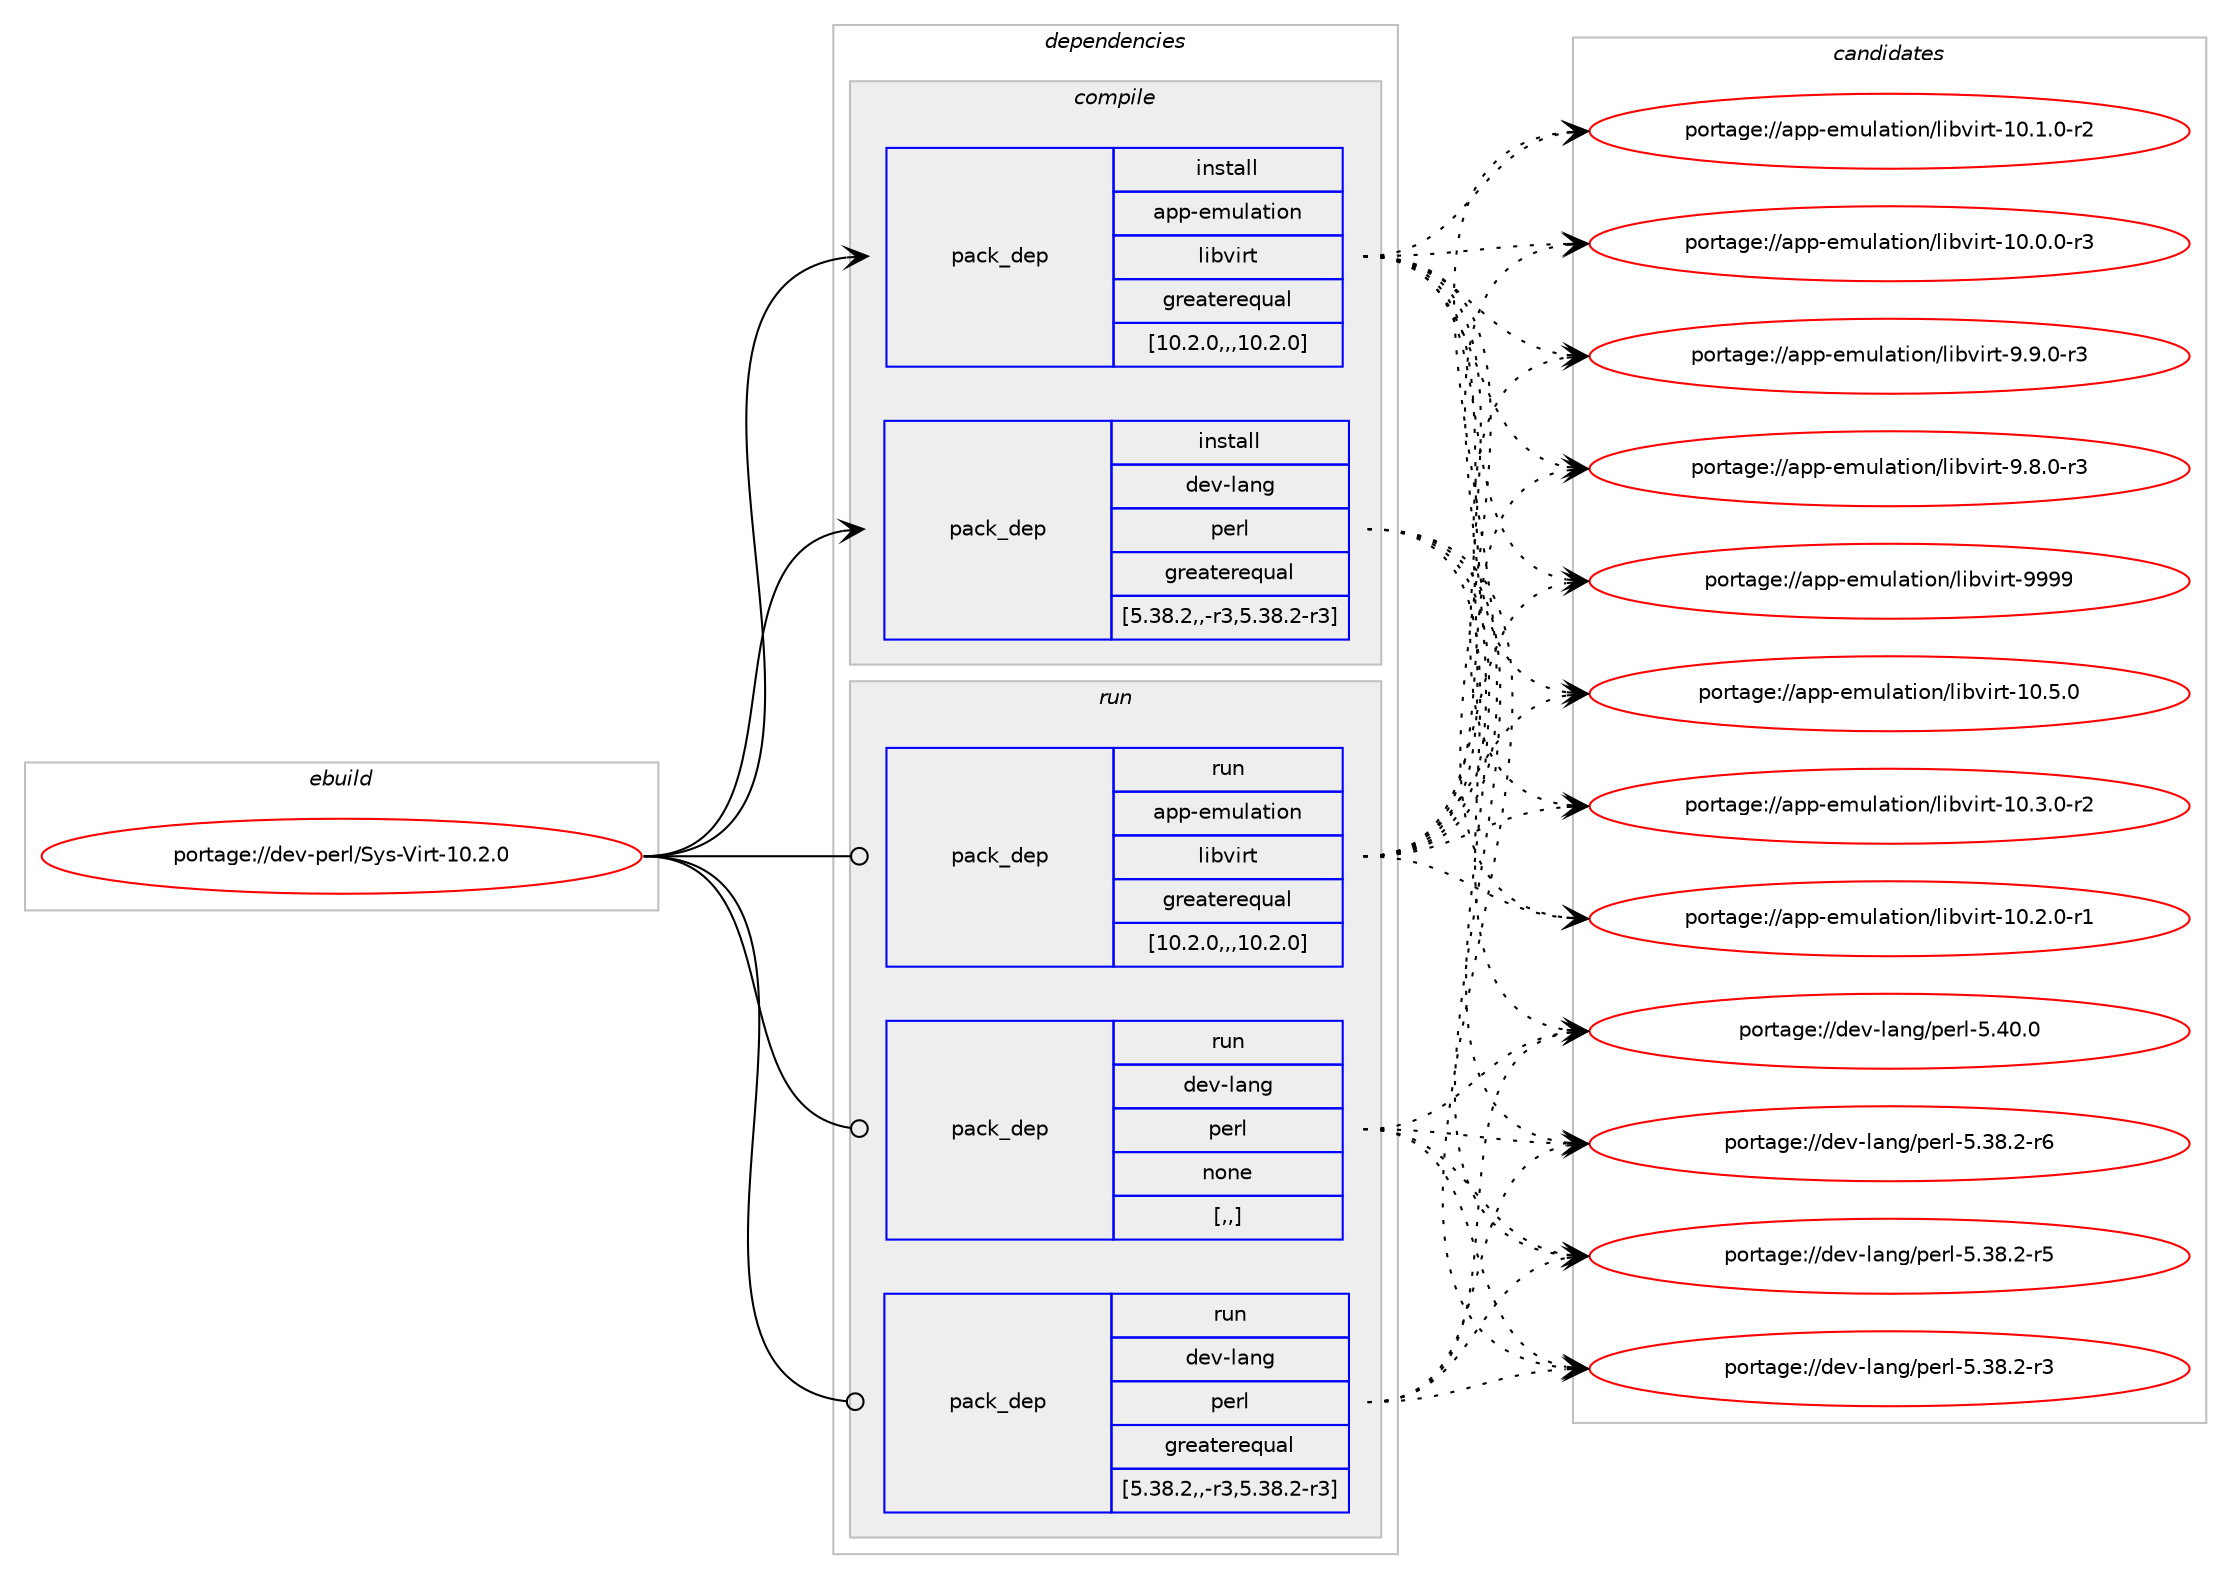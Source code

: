 digraph prolog {

# *************
# Graph options
# *************

newrank=true;
concentrate=true;
compound=true;
graph [rankdir=LR,fontname=Helvetica,fontsize=10,ranksep=1.5];#, ranksep=2.5, nodesep=0.2];
edge  [arrowhead=vee];
node  [fontname=Helvetica,fontsize=10];

# **********
# The ebuild
# **********

subgraph cluster_leftcol {
color=gray;
label=<<i>ebuild</i>>;
id [label="portage://dev-perl/Sys-Virt-10.2.0", color=red, width=4, href="../dev-perl/Sys-Virt-10.2.0.svg"];
}

# ****************
# The dependencies
# ****************

subgraph cluster_midcol {
color=gray;
label=<<i>dependencies</i>>;
subgraph cluster_compile {
fillcolor="#eeeeee";
style=filled;
label=<<i>compile</i>>;
subgraph pack105568 {
dependency136811 [label=<<TABLE BORDER="0" CELLBORDER="1" CELLSPACING="0" CELLPADDING="4" WIDTH="220"><TR><TD ROWSPAN="6" CELLPADDING="30">pack_dep</TD></TR><TR><TD WIDTH="110">install</TD></TR><TR><TD>app-emulation</TD></TR><TR><TD>libvirt</TD></TR><TR><TD>greaterequal</TD></TR><TR><TD>[10.2.0,,,10.2.0]</TD></TR></TABLE>>, shape=none, color=blue];
}
id:e -> dependency136811:w [weight=20,style="solid",arrowhead="vee"];
subgraph pack105569 {
dependency136812 [label=<<TABLE BORDER="0" CELLBORDER="1" CELLSPACING="0" CELLPADDING="4" WIDTH="220"><TR><TD ROWSPAN="6" CELLPADDING="30">pack_dep</TD></TR><TR><TD WIDTH="110">install</TD></TR><TR><TD>dev-lang</TD></TR><TR><TD>perl</TD></TR><TR><TD>greaterequal</TD></TR><TR><TD>[5.38.2,,-r3,5.38.2-r3]</TD></TR></TABLE>>, shape=none, color=blue];
}
id:e -> dependency136812:w [weight=20,style="solid",arrowhead="vee"];
}
subgraph cluster_compileandrun {
fillcolor="#eeeeee";
style=filled;
label=<<i>compile and run</i>>;
}
subgraph cluster_run {
fillcolor="#eeeeee";
style=filled;
label=<<i>run</i>>;
subgraph pack105570 {
dependency136813 [label=<<TABLE BORDER="0" CELLBORDER="1" CELLSPACING="0" CELLPADDING="4" WIDTH="220"><TR><TD ROWSPAN="6" CELLPADDING="30">pack_dep</TD></TR><TR><TD WIDTH="110">run</TD></TR><TR><TD>app-emulation</TD></TR><TR><TD>libvirt</TD></TR><TR><TD>greaterequal</TD></TR><TR><TD>[10.2.0,,,10.2.0]</TD></TR></TABLE>>, shape=none, color=blue];
}
id:e -> dependency136813:w [weight=20,style="solid",arrowhead="odot"];
subgraph pack105571 {
dependency136814 [label=<<TABLE BORDER="0" CELLBORDER="1" CELLSPACING="0" CELLPADDING="4" WIDTH="220"><TR><TD ROWSPAN="6" CELLPADDING="30">pack_dep</TD></TR><TR><TD WIDTH="110">run</TD></TR><TR><TD>dev-lang</TD></TR><TR><TD>perl</TD></TR><TR><TD>greaterequal</TD></TR><TR><TD>[5.38.2,,-r3,5.38.2-r3]</TD></TR></TABLE>>, shape=none, color=blue];
}
id:e -> dependency136814:w [weight=20,style="solid",arrowhead="odot"];
subgraph pack105572 {
dependency136815 [label=<<TABLE BORDER="0" CELLBORDER="1" CELLSPACING="0" CELLPADDING="4" WIDTH="220"><TR><TD ROWSPAN="6" CELLPADDING="30">pack_dep</TD></TR><TR><TD WIDTH="110">run</TD></TR><TR><TD>dev-lang</TD></TR><TR><TD>perl</TD></TR><TR><TD>none</TD></TR><TR><TD>[,,]</TD></TR></TABLE>>, shape=none, color=blue];
}
id:e -> dependency136815:w [weight=20,style="solid",arrowhead="odot"];
}
}

# **************
# The candidates
# **************

subgraph cluster_choices {
rank=same;
color=gray;
label=<<i>candidates</i>>;

subgraph choice105568 {
color=black;
nodesep=1;
choice97112112451011091171089711610511111047108105981181051141164557575757 [label="portage://app-emulation/libvirt-9999", color=red, width=4,href="../app-emulation/libvirt-9999.svg"];
choice971121124510110911710897116105111110471081059811810511411645494846534648 [label="portage://app-emulation/libvirt-10.5.0", color=red, width=4,href="../app-emulation/libvirt-10.5.0.svg"];
choice9711211245101109117108971161051111104710810598118105114116454948465146484511450 [label="portage://app-emulation/libvirt-10.3.0-r2", color=red, width=4,href="../app-emulation/libvirt-10.3.0-r2.svg"];
choice9711211245101109117108971161051111104710810598118105114116454948465046484511449 [label="portage://app-emulation/libvirt-10.2.0-r1", color=red, width=4,href="../app-emulation/libvirt-10.2.0-r1.svg"];
choice9711211245101109117108971161051111104710810598118105114116454948464946484511450 [label="portage://app-emulation/libvirt-10.1.0-r2", color=red, width=4,href="../app-emulation/libvirt-10.1.0-r2.svg"];
choice9711211245101109117108971161051111104710810598118105114116454948464846484511451 [label="portage://app-emulation/libvirt-10.0.0-r3", color=red, width=4,href="../app-emulation/libvirt-10.0.0-r3.svg"];
choice97112112451011091171089711610511111047108105981181051141164557465746484511451 [label="portage://app-emulation/libvirt-9.9.0-r3", color=red, width=4,href="../app-emulation/libvirt-9.9.0-r3.svg"];
choice97112112451011091171089711610511111047108105981181051141164557465646484511451 [label="portage://app-emulation/libvirt-9.8.0-r3", color=red, width=4,href="../app-emulation/libvirt-9.8.0-r3.svg"];
dependency136811:e -> choice97112112451011091171089711610511111047108105981181051141164557575757:w [style=dotted,weight="100"];
dependency136811:e -> choice971121124510110911710897116105111110471081059811810511411645494846534648:w [style=dotted,weight="100"];
dependency136811:e -> choice9711211245101109117108971161051111104710810598118105114116454948465146484511450:w [style=dotted,weight="100"];
dependency136811:e -> choice9711211245101109117108971161051111104710810598118105114116454948465046484511449:w [style=dotted,weight="100"];
dependency136811:e -> choice9711211245101109117108971161051111104710810598118105114116454948464946484511450:w [style=dotted,weight="100"];
dependency136811:e -> choice9711211245101109117108971161051111104710810598118105114116454948464846484511451:w [style=dotted,weight="100"];
dependency136811:e -> choice97112112451011091171089711610511111047108105981181051141164557465746484511451:w [style=dotted,weight="100"];
dependency136811:e -> choice97112112451011091171089711610511111047108105981181051141164557465646484511451:w [style=dotted,weight="100"];
}
subgraph choice105569 {
color=black;
nodesep=1;
choice10010111845108971101034711210111410845534652484648 [label="portage://dev-lang/perl-5.40.0", color=red, width=4,href="../dev-lang/perl-5.40.0.svg"];
choice100101118451089711010347112101114108455346515646504511454 [label="portage://dev-lang/perl-5.38.2-r6", color=red, width=4,href="../dev-lang/perl-5.38.2-r6.svg"];
choice100101118451089711010347112101114108455346515646504511453 [label="portage://dev-lang/perl-5.38.2-r5", color=red, width=4,href="../dev-lang/perl-5.38.2-r5.svg"];
choice100101118451089711010347112101114108455346515646504511451 [label="portage://dev-lang/perl-5.38.2-r3", color=red, width=4,href="../dev-lang/perl-5.38.2-r3.svg"];
dependency136812:e -> choice10010111845108971101034711210111410845534652484648:w [style=dotted,weight="100"];
dependency136812:e -> choice100101118451089711010347112101114108455346515646504511454:w [style=dotted,weight="100"];
dependency136812:e -> choice100101118451089711010347112101114108455346515646504511453:w [style=dotted,weight="100"];
dependency136812:e -> choice100101118451089711010347112101114108455346515646504511451:w [style=dotted,weight="100"];
}
subgraph choice105570 {
color=black;
nodesep=1;
choice97112112451011091171089711610511111047108105981181051141164557575757 [label="portage://app-emulation/libvirt-9999", color=red, width=4,href="../app-emulation/libvirt-9999.svg"];
choice971121124510110911710897116105111110471081059811810511411645494846534648 [label="portage://app-emulation/libvirt-10.5.0", color=red, width=4,href="../app-emulation/libvirt-10.5.0.svg"];
choice9711211245101109117108971161051111104710810598118105114116454948465146484511450 [label="portage://app-emulation/libvirt-10.3.0-r2", color=red, width=4,href="../app-emulation/libvirt-10.3.0-r2.svg"];
choice9711211245101109117108971161051111104710810598118105114116454948465046484511449 [label="portage://app-emulation/libvirt-10.2.0-r1", color=red, width=4,href="../app-emulation/libvirt-10.2.0-r1.svg"];
choice9711211245101109117108971161051111104710810598118105114116454948464946484511450 [label="portage://app-emulation/libvirt-10.1.0-r2", color=red, width=4,href="../app-emulation/libvirt-10.1.0-r2.svg"];
choice9711211245101109117108971161051111104710810598118105114116454948464846484511451 [label="portage://app-emulation/libvirt-10.0.0-r3", color=red, width=4,href="../app-emulation/libvirt-10.0.0-r3.svg"];
choice97112112451011091171089711610511111047108105981181051141164557465746484511451 [label="portage://app-emulation/libvirt-9.9.0-r3", color=red, width=4,href="../app-emulation/libvirt-9.9.0-r3.svg"];
choice97112112451011091171089711610511111047108105981181051141164557465646484511451 [label="portage://app-emulation/libvirt-9.8.0-r3", color=red, width=4,href="../app-emulation/libvirt-9.8.0-r3.svg"];
dependency136813:e -> choice97112112451011091171089711610511111047108105981181051141164557575757:w [style=dotted,weight="100"];
dependency136813:e -> choice971121124510110911710897116105111110471081059811810511411645494846534648:w [style=dotted,weight="100"];
dependency136813:e -> choice9711211245101109117108971161051111104710810598118105114116454948465146484511450:w [style=dotted,weight="100"];
dependency136813:e -> choice9711211245101109117108971161051111104710810598118105114116454948465046484511449:w [style=dotted,weight="100"];
dependency136813:e -> choice9711211245101109117108971161051111104710810598118105114116454948464946484511450:w [style=dotted,weight="100"];
dependency136813:e -> choice9711211245101109117108971161051111104710810598118105114116454948464846484511451:w [style=dotted,weight="100"];
dependency136813:e -> choice97112112451011091171089711610511111047108105981181051141164557465746484511451:w [style=dotted,weight="100"];
dependency136813:e -> choice97112112451011091171089711610511111047108105981181051141164557465646484511451:w [style=dotted,weight="100"];
}
subgraph choice105571 {
color=black;
nodesep=1;
choice10010111845108971101034711210111410845534652484648 [label="portage://dev-lang/perl-5.40.0", color=red, width=4,href="../dev-lang/perl-5.40.0.svg"];
choice100101118451089711010347112101114108455346515646504511454 [label="portage://dev-lang/perl-5.38.2-r6", color=red, width=4,href="../dev-lang/perl-5.38.2-r6.svg"];
choice100101118451089711010347112101114108455346515646504511453 [label="portage://dev-lang/perl-5.38.2-r5", color=red, width=4,href="../dev-lang/perl-5.38.2-r5.svg"];
choice100101118451089711010347112101114108455346515646504511451 [label="portage://dev-lang/perl-5.38.2-r3", color=red, width=4,href="../dev-lang/perl-5.38.2-r3.svg"];
dependency136814:e -> choice10010111845108971101034711210111410845534652484648:w [style=dotted,weight="100"];
dependency136814:e -> choice100101118451089711010347112101114108455346515646504511454:w [style=dotted,weight="100"];
dependency136814:e -> choice100101118451089711010347112101114108455346515646504511453:w [style=dotted,weight="100"];
dependency136814:e -> choice100101118451089711010347112101114108455346515646504511451:w [style=dotted,weight="100"];
}
subgraph choice105572 {
color=black;
nodesep=1;
choice10010111845108971101034711210111410845534652484648 [label="portage://dev-lang/perl-5.40.0", color=red, width=4,href="../dev-lang/perl-5.40.0.svg"];
choice100101118451089711010347112101114108455346515646504511454 [label="portage://dev-lang/perl-5.38.2-r6", color=red, width=4,href="../dev-lang/perl-5.38.2-r6.svg"];
choice100101118451089711010347112101114108455346515646504511453 [label="portage://dev-lang/perl-5.38.2-r5", color=red, width=4,href="../dev-lang/perl-5.38.2-r5.svg"];
choice100101118451089711010347112101114108455346515646504511451 [label="portage://dev-lang/perl-5.38.2-r3", color=red, width=4,href="../dev-lang/perl-5.38.2-r3.svg"];
dependency136815:e -> choice10010111845108971101034711210111410845534652484648:w [style=dotted,weight="100"];
dependency136815:e -> choice100101118451089711010347112101114108455346515646504511454:w [style=dotted,weight="100"];
dependency136815:e -> choice100101118451089711010347112101114108455346515646504511453:w [style=dotted,weight="100"];
dependency136815:e -> choice100101118451089711010347112101114108455346515646504511451:w [style=dotted,weight="100"];
}
}

}
